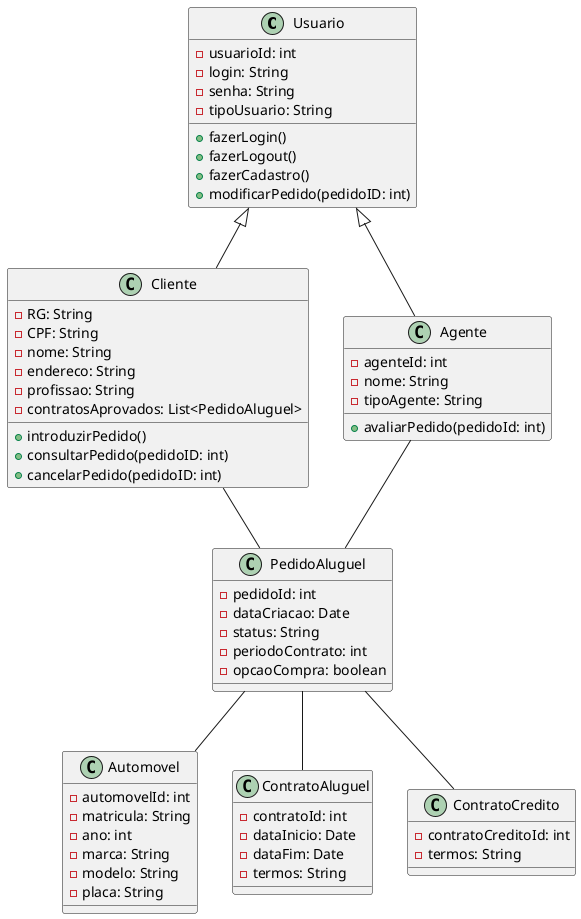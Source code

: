 @startuml
class Usuario {
- usuarioId: int
-login: String
-senha: String
-tipoUsuario: String
+fazerLogin()
+fazerLogout()
+fazerCadastro()
+modificarPedido(pedidoID: int)
}

class Cliente {
-RG: String
-CPF: String
-nome: String
-endereco: String
-profissao: String
-contratosAprovados: List<PedidoAluguel>
+introduzirPedido()
+consultarPedido(pedidoID: int)
+cancelarPedido(pedidoID: int)
}

class Agente {
-agenteId: int
-nome: String
-tipoAgente: String
+avaliarPedido(pedidoId: int)
}

class PedidoAluguel {
-pedidoId: int
-dataCriacao: Date
-status: String
-periodoContrato: int
-opcaoCompra: boolean
}

class Automovel {
-automovelId: int
-matricula: String
-ano: int
-marca: String
-modelo: String
-placa: String
}

class ContratoAluguel {
-contratoId: int
-dataInicio: Date
-dataFim: Date
-termos: String
}

class ContratoCredito {
-contratoCreditoId: int
-termos: String
}

Usuario <|-- Cliente
Usuario <|-- Agente
Cliente  --  PedidoAluguel
Agente  --  PedidoAluguel 
PedidoAluguel  --  Automovel 
PedidoAluguel  --  ContratoAluguel
PedidoAluguel  --  ContratoCredito 
@enduml